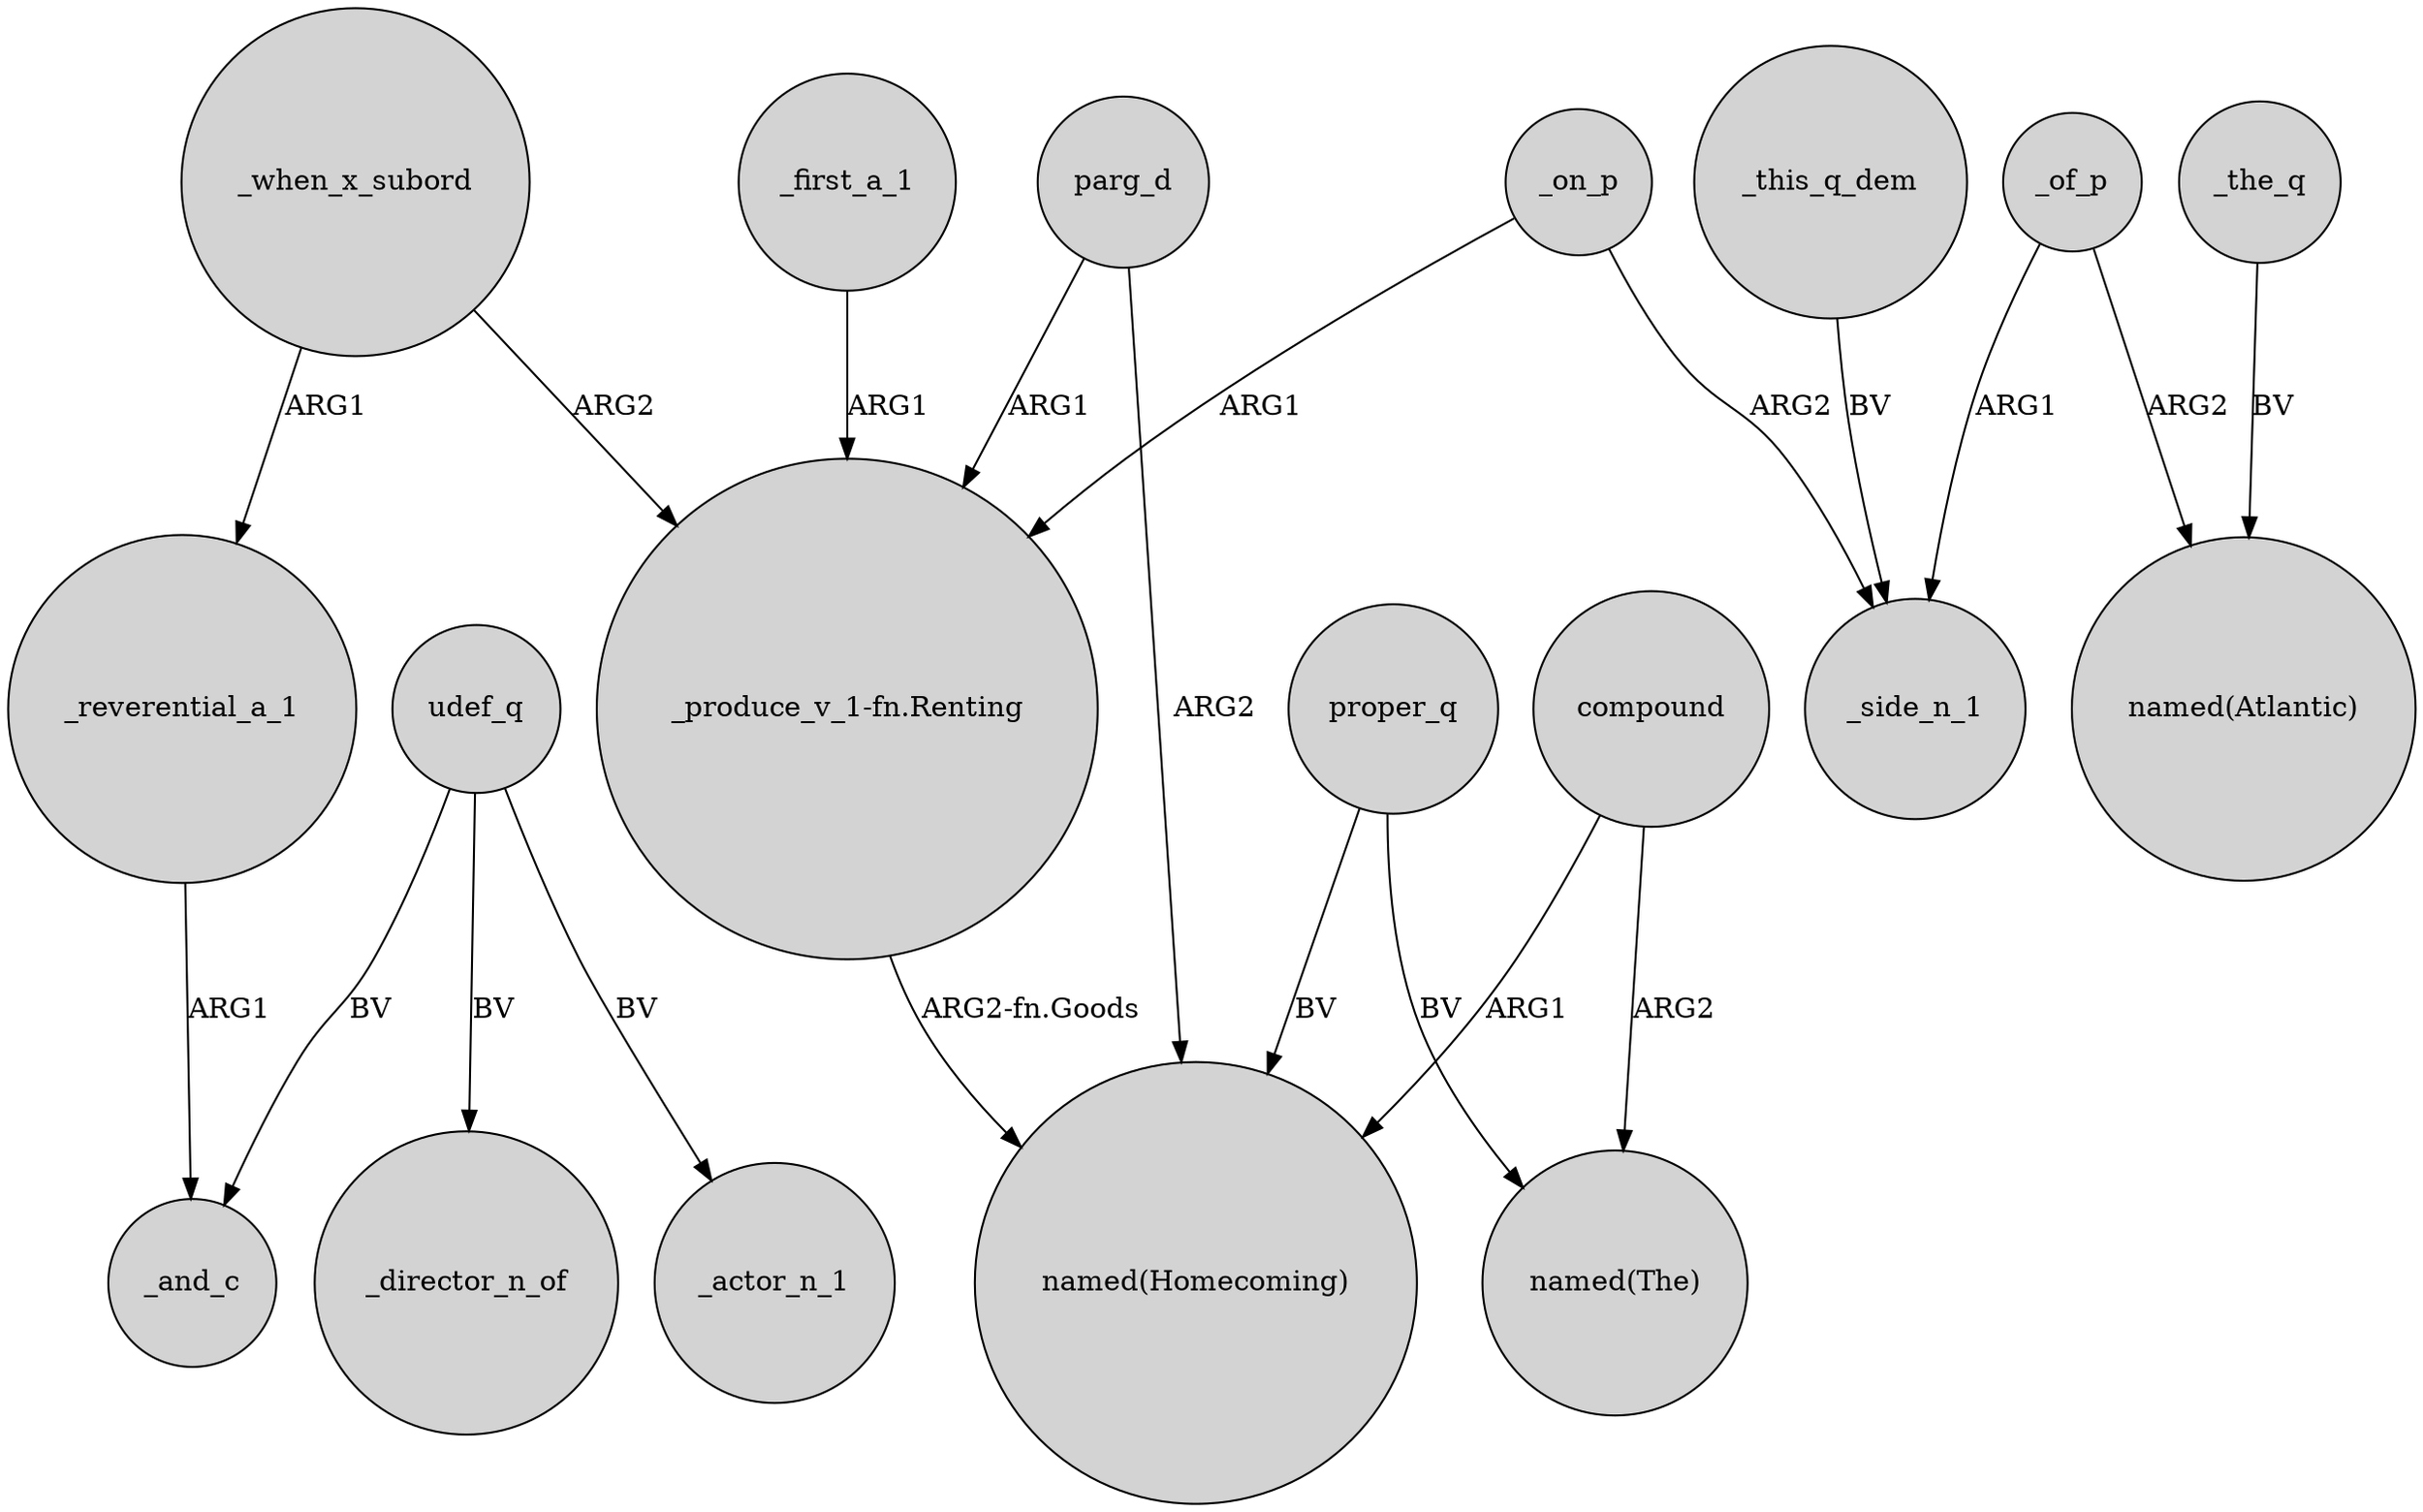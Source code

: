 digraph {
	node [shape=circle style=filled]
	udef_q -> _director_n_of [label=BV]
	_the_q -> "named(Atlantic)" [label=BV]
	_of_p -> "named(Atlantic)" [label=ARG2]
	_on_p -> "_produce_v_1-fn.Renting" [label=ARG1]
	proper_q -> "named(Homecoming)" [label=BV]
	udef_q -> _and_c [label=BV]
	_of_p -> _side_n_1 [label=ARG1]
	parg_d -> "_produce_v_1-fn.Renting" [label=ARG1]
	_this_q_dem -> _side_n_1 [label=BV]
	"_produce_v_1-fn.Renting" -> "named(Homecoming)" [label="ARG2-fn.Goods"]
	_reverential_a_1 -> _and_c [label=ARG1]
	_when_x_subord -> "_produce_v_1-fn.Renting" [label=ARG2]
	proper_q -> "named(The)" [label=BV]
	_first_a_1 -> "_produce_v_1-fn.Renting" [label=ARG1]
	parg_d -> "named(Homecoming)" [label=ARG2]
	compound -> "named(Homecoming)" [label=ARG1]
	_when_x_subord -> _reverential_a_1 [label=ARG1]
	compound -> "named(The)" [label=ARG2]
	_on_p -> _side_n_1 [label=ARG2]
	udef_q -> _actor_n_1 [label=BV]
}

